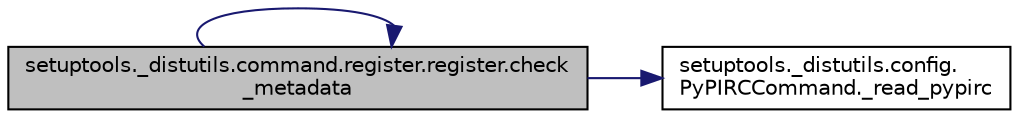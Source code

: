 digraph "setuptools._distutils.command.register.register.check_metadata"
{
 // LATEX_PDF_SIZE
  edge [fontname="Helvetica",fontsize="10",labelfontname="Helvetica",labelfontsize="10"];
  node [fontname="Helvetica",fontsize="10",shape=record];
  rankdir="LR";
  Node1 [label="setuptools._distutils.command.register.register.check\l_metadata",height=0.2,width=0.4,color="black", fillcolor="grey75", style="filled", fontcolor="black",tooltip=" "];
  Node1 -> Node2 [color="midnightblue",fontsize="10",style="solid",fontname="Helvetica"];
  Node2 [label="setuptools._distutils.config.\lPyPIRCCommand._read_pypirc",height=0.2,width=0.4,color="black", fillcolor="white", style="filled",URL="$d0/daa/classsetuptools_1_1__distutils_1_1config_1_1_py_p_i_r_c_command.html#a9342081d12b5a63049da0d698e66b111",tooltip=" "];
  Node1 -> Node1 [color="midnightblue",fontsize="10",style="solid",fontname="Helvetica"];
}
